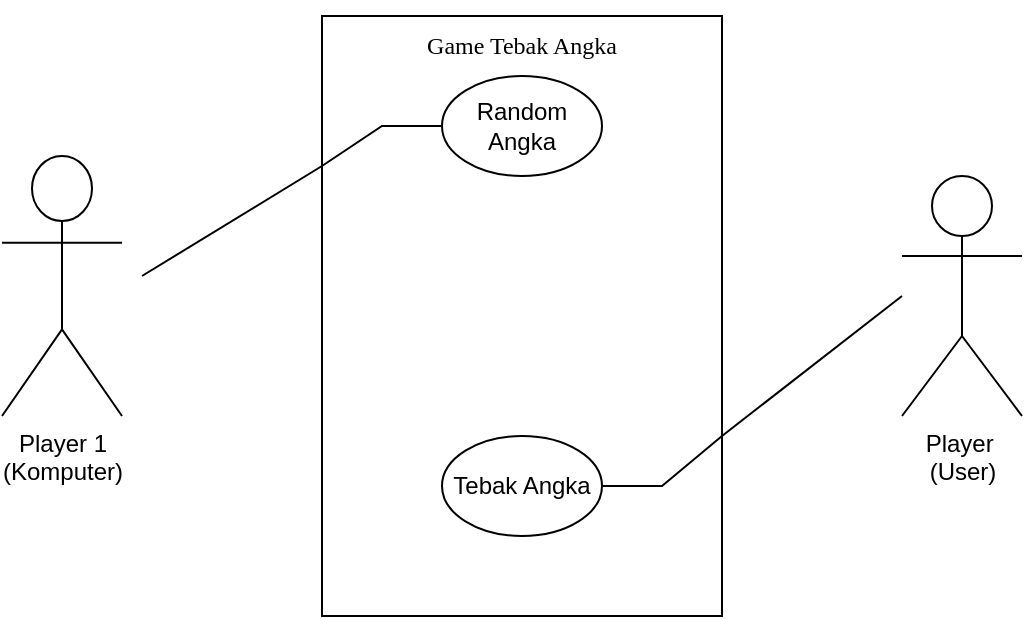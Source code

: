 <mxfile version="21.6.8" type="github">
  <diagram name="Page-1" id="Qk-sf9xTINelYp3Wi-OP">
    <mxGraphModel dx="794" dy="456" grid="1" gridSize="10" guides="1" tooltips="1" connect="1" arrows="1" fold="1" page="1" pageScale="1" pageWidth="850" pageHeight="1100" math="0" shadow="0">
      <root>
        <mxCell id="0" />
        <mxCell id="1" parent="0" />
        <mxCell id="v9TmtaGoN6WW92A1C-Bj-4" value="" style="rounded=0;whiteSpace=wrap;html=1;" parent="1" vertex="1">
          <mxGeometry x="190" y="80" width="200" height="300" as="geometry" />
        </mxCell>
        <mxCell id="v9TmtaGoN6WW92A1C-Bj-5" value="Player 1&lt;br&gt;(Komputer)" style="shape=umlActor;verticalLabelPosition=bottom;verticalAlign=top;html=1;outlineConnect=0;" parent="1" vertex="1">
          <mxGeometry x="30" y="150" width="60" height="130" as="geometry" />
        </mxCell>
        <mxCell id="v9TmtaGoN6WW92A1C-Bj-6" value="Player&amp;nbsp;&lt;br&gt;(User)" style="shape=umlActor;verticalLabelPosition=bottom;verticalAlign=top;html=1;outlineConnect=0;" parent="1" vertex="1">
          <mxGeometry x="480" y="160" width="60" height="120" as="geometry" />
        </mxCell>
        <mxCell id="v9TmtaGoN6WW92A1C-Bj-10" value="Tebak Angka" style="ellipse;whiteSpace=wrap;html=1;" parent="1" vertex="1">
          <mxGeometry x="250" y="290" width="80" height="50" as="geometry" />
        </mxCell>
        <mxCell id="v9TmtaGoN6WW92A1C-Bj-22" value="Random Angka" style="ellipse;whiteSpace=wrap;html=1;" parent="1" vertex="1">
          <mxGeometry x="250" y="110" width="80" height="50" as="geometry" />
        </mxCell>
        <mxCell id="v9TmtaGoN6WW92A1C-Bj-26" value="" style="endArrow=none;html=1;rounded=0;entryX=0;entryY=0.25;entryDx=0;entryDy=0;" parent="1" target="v9TmtaGoN6WW92A1C-Bj-4" edge="1">
          <mxGeometry width="50" height="50" relative="1" as="geometry">
            <mxPoint x="100" y="210" as="sourcePoint" />
            <mxPoint x="150" y="160" as="targetPoint" />
          </mxGeometry>
        </mxCell>
        <mxCell id="v9TmtaGoN6WW92A1C-Bj-27" value="" style="endArrow=none;html=1;rounded=0;exitX=0;exitY=0.25;exitDx=0;exitDy=0;entryX=0;entryY=0.5;entryDx=0;entryDy=0;" parent="1" source="v9TmtaGoN6WW92A1C-Bj-4" target="v9TmtaGoN6WW92A1C-Bj-22" edge="1">
          <mxGeometry width="50" height="50" relative="1" as="geometry">
            <mxPoint x="190" y="160" as="sourcePoint" />
            <mxPoint x="240" y="110" as="targetPoint" />
            <Array as="points">
              <mxPoint x="220" y="135" />
            </Array>
          </mxGeometry>
        </mxCell>
        <mxCell id="v9TmtaGoN6WW92A1C-Bj-29" value="" style="endArrow=none;html=1;rounded=0;exitX=1;exitY=0.7;exitDx=0;exitDy=0;exitPerimeter=0;" parent="1" source="v9TmtaGoN6WW92A1C-Bj-4" edge="1">
          <mxGeometry width="50" height="50" relative="1" as="geometry">
            <mxPoint x="430" y="270" as="sourcePoint" />
            <mxPoint x="480" y="220" as="targetPoint" />
          </mxGeometry>
        </mxCell>
        <mxCell id="v9TmtaGoN6WW92A1C-Bj-30" value="" style="endArrow=none;html=1;rounded=0;exitX=1;exitY=0.5;exitDx=0;exitDy=0;" parent="1" source="v9TmtaGoN6WW92A1C-Bj-10" edge="1">
          <mxGeometry width="50" height="50" relative="1" as="geometry">
            <mxPoint x="340" y="340" as="sourcePoint" />
            <mxPoint x="390" y="290" as="targetPoint" />
            <Array as="points">
              <mxPoint x="360" y="315" />
            </Array>
          </mxGeometry>
        </mxCell>
        <mxCell id="v9TmtaGoN6WW92A1C-Bj-32" value="&lt;h4&gt;&lt;font style=&quot;font-weight: normal;&quot; face=&quot;Tahoma&quot;&gt;Game Tebak Angka&lt;/font&gt;&lt;/h4&gt;" style="text;html=1;strokeColor=none;fillColor=none;align=center;verticalAlign=middle;whiteSpace=wrap;rounded=0;" parent="1" vertex="1">
          <mxGeometry x="230" y="80" width="120" height="30" as="geometry" />
        </mxCell>
      </root>
    </mxGraphModel>
  </diagram>
</mxfile>
